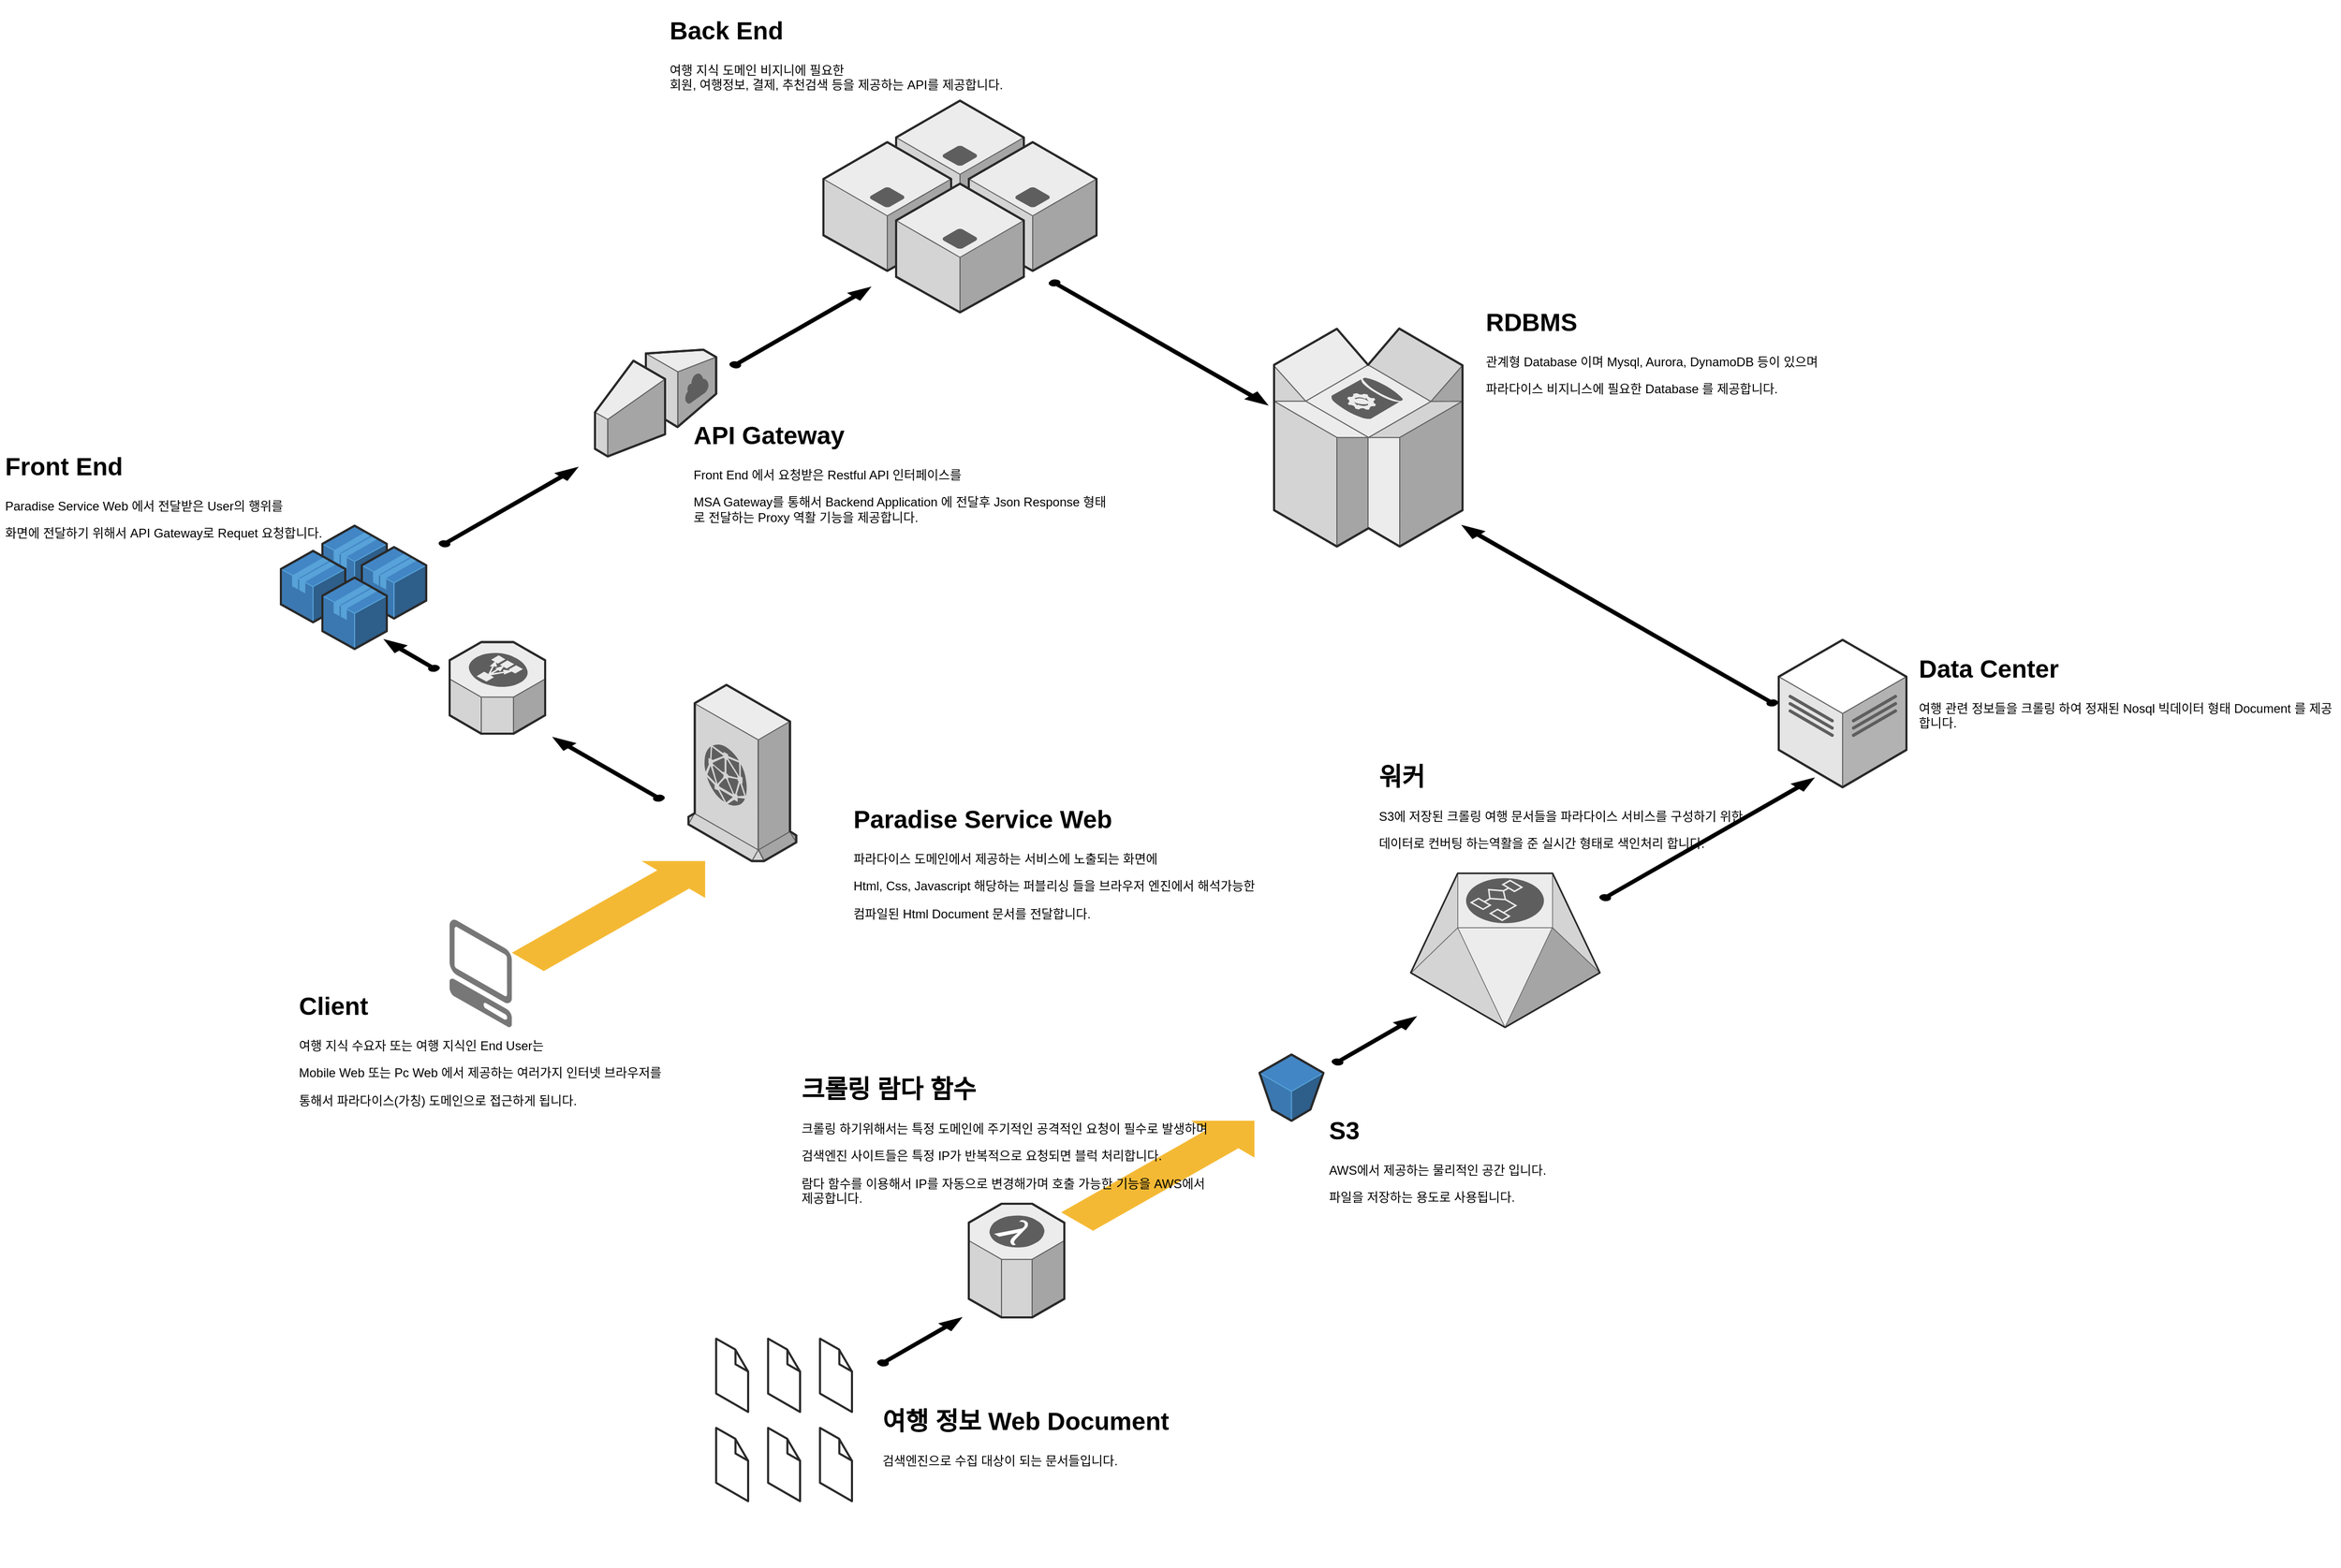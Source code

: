 <mxfile version="16.0.3" type="github">
  <diagram id="Z6NiFY0h-oDoV4ST4Vd7" name="Page-1">
    <mxGraphModel dx="1272" dy="757" grid="1" gridSize="10" guides="1" tooltips="1" connect="1" arrows="1" fold="1" page="1" pageScale="1" pageWidth="2339" pageHeight="3300" math="0" shadow="0">
      <root>
        <mxCell id="0" />
        <mxCell id="1" parent="0" />
        <mxCell id="lUhxGxCZctTC5c8_h4Hy-3" value="" style="verticalLabelPosition=bottom;html=1;verticalAlign=top;strokeWidth=1;align=center;outlineConnect=0;dashed=0;outlineConnect=0;shape=mxgraph.aws3d.dataCenter;strokeColor=#5E5E5E;aspect=fixed;" vertex="1" parent="1">
          <mxGeometry x="1860" y="1006.6" width="123" height="142" as="geometry" />
        </mxCell>
        <mxCell id="lUhxGxCZctTC5c8_h4Hy-4" value="" style="verticalLabelPosition=bottom;html=1;verticalAlign=top;strokeWidth=1;align=center;outlineConnect=0;dashed=0;outlineConnect=0;shape=mxgraph.aws3d.file;aspect=fixed;strokeColor=#292929;" vertex="1" parent="1">
          <mxGeometry x="836.7" y="1680" width="30.8" height="70.6" as="geometry" />
        </mxCell>
        <mxCell id="lUhxGxCZctTC5c8_h4Hy-5" value="" style="verticalLabelPosition=bottom;html=1;verticalAlign=top;strokeWidth=1;align=center;outlineConnect=0;dashed=0;outlineConnect=0;shape=mxgraph.aws3d.file;aspect=fixed;strokeColor=#292929;" vertex="1" parent="1">
          <mxGeometry x="886.7" y="1680" width="30.8" height="70.6" as="geometry" />
        </mxCell>
        <mxCell id="lUhxGxCZctTC5c8_h4Hy-6" value="" style="verticalLabelPosition=bottom;html=1;verticalAlign=top;strokeWidth=1;align=center;outlineConnect=0;dashed=0;outlineConnect=0;shape=mxgraph.aws3d.file;aspect=fixed;strokeColor=#292929;" vertex="1" parent="1">
          <mxGeometry x="936.7" y="1680" width="30.8" height="70.6" as="geometry" />
        </mxCell>
        <mxCell id="lUhxGxCZctTC5c8_h4Hy-7" value="" style="verticalLabelPosition=bottom;html=1;verticalAlign=top;strokeWidth=1;align=center;outlineConnect=0;dashed=0;outlineConnect=0;shape=mxgraph.aws3d.file;aspect=fixed;strokeColor=#292929;" vertex="1" parent="1">
          <mxGeometry x="836.7" y="1766" width="30.8" height="70.6" as="geometry" />
        </mxCell>
        <mxCell id="lUhxGxCZctTC5c8_h4Hy-8" value="" style="verticalLabelPosition=bottom;html=1;verticalAlign=top;strokeWidth=1;align=center;outlineConnect=0;dashed=0;outlineConnect=0;shape=mxgraph.aws3d.file;aspect=fixed;strokeColor=#292929;" vertex="1" parent="1">
          <mxGeometry x="886.7" y="1766" width="30.8" height="70.6" as="geometry" />
        </mxCell>
        <mxCell id="lUhxGxCZctTC5c8_h4Hy-9" value="" style="verticalLabelPosition=bottom;html=1;verticalAlign=top;strokeWidth=1;align=center;outlineConnect=0;dashed=0;outlineConnect=0;shape=mxgraph.aws3d.file;aspect=fixed;strokeColor=#292929;" vertex="1" parent="1">
          <mxGeometry x="936.7" y="1766" width="30.8" height="70.6" as="geometry" />
        </mxCell>
        <mxCell id="lUhxGxCZctTC5c8_h4Hy-10" value="" style="verticalLabelPosition=bottom;html=1;verticalAlign=top;strokeWidth=1;align=center;outlineConnect=0;dashed=0;outlineConnect=0;shape=mxgraph.aws3d.client;aspect=fixed;strokeColor=none;fillColor=#777777;" vertex="1" parent="1">
          <mxGeometry x="580" y="1276" width="60" height="104" as="geometry" />
        </mxCell>
        <mxCell id="lUhxGxCZctTC5c8_h4Hy-11" value="" style="verticalLabelPosition=bottom;html=1;verticalAlign=top;strokeWidth=1;align=center;outlineConnect=0;dashed=0;outlineConnect=0;shape=mxgraph.aws3d.flatEdge;fillColor=#000000;aspect=fixed;" vertex="1" parent="1">
          <mxGeometry x="640" y="1219.8" width="186.09" height="106" as="geometry" />
        </mxCell>
        <mxCell id="lUhxGxCZctTC5c8_h4Hy-12" value="" style="verticalLabelPosition=bottom;html=1;verticalAlign=top;strokeWidth=1;align=center;outlineConnect=0;dashed=0;outlineConnect=0;shape=mxgraph.aws3d.internetGateway;fillColor=#ECECEC;strokeColor=#5E5E5E;aspect=fixed;rotation=0;" vertex="1" parent="1">
          <mxGeometry x="720" y="727" width="116.7" height="102.8" as="geometry" />
        </mxCell>
        <mxCell id="lUhxGxCZctTC5c8_h4Hy-13" value="" style="verticalLabelPosition=bottom;html=1;verticalAlign=top;strokeWidth=1;align=center;outlineConnect=0;dashed=0;outlineConnect=0;shape=mxgraph.aws3d.application_server;fillColor=#ECECEC;strokeColor=#5E5E5E;aspect=fixed;" vertex="1" parent="1">
          <mxGeometry x="1010" y="487" width="123" height="124" as="geometry" />
        </mxCell>
        <mxCell id="lUhxGxCZctTC5c8_h4Hy-14" value="" style="verticalLabelPosition=bottom;html=1;verticalAlign=top;strokeWidth=1;align=center;outlineConnect=0;dashed=0;outlineConnect=0;shape=mxgraph.aws3d.application_server;fillColor=#ECECEC;strokeColor=#5E5E5E;aspect=fixed;" vertex="1" parent="1">
          <mxGeometry x="940" y="527" width="123" height="124" as="geometry" />
        </mxCell>
        <mxCell id="lUhxGxCZctTC5c8_h4Hy-15" value="" style="verticalLabelPosition=bottom;html=1;verticalAlign=top;strokeWidth=1;align=center;outlineConnect=0;dashed=0;outlineConnect=0;shape=mxgraph.aws3d.application_server;fillColor=#ECECEC;strokeColor=#5E5E5E;aspect=fixed;" vertex="1" parent="1">
          <mxGeometry x="1080" y="527" width="123" height="124" as="geometry" />
        </mxCell>
        <mxCell id="lUhxGxCZctTC5c8_h4Hy-16" value="" style="verticalLabelPosition=bottom;html=1;verticalAlign=top;strokeWidth=1;align=center;outlineConnect=0;dashed=0;outlineConnect=0;shape=mxgraph.aws3d.application_server;fillColor=#ECECEC;strokeColor=#5E5E5E;aspect=fixed;" vertex="1" parent="1">
          <mxGeometry x="1010" y="567" width="123" height="124" as="geometry" />
        </mxCell>
        <mxCell id="lUhxGxCZctTC5c8_h4Hy-17" value="" style="verticalLabelPosition=bottom;html=1;verticalAlign=top;strokeWidth=1;align=center;outlineConnect=0;dashed=0;outlineConnect=0;shape=mxgraph.aws3d.arrowNE;fillColor=#000000;aspect=fixed;" vertex="1" parent="1">
          <mxGeometry x="850" y="667" width="135" height="77.14" as="geometry" />
        </mxCell>
        <mxCell id="lUhxGxCZctTC5c8_h4Hy-18" value="&lt;h1&gt;Client&lt;/h1&gt;&lt;p&gt;여행 지식 수요자&amp;nbsp;&lt;span&gt;또는&amp;nbsp;&lt;/span&gt;&lt;span&gt;여행 지식인 End User는&lt;/span&gt;&lt;/p&gt;&lt;p&gt;&lt;span&gt;Mobile Web 또는 Pc Web 에서 제공하는 여러가지 인터넷 브라우저를&lt;/span&gt;&lt;/p&gt;&lt;p&gt;&lt;span&gt;통해서 파라다이스(가칭) 도메인으로 접근하게 됩니다.&lt;/span&gt;&lt;/p&gt;" style="text;html=1;strokeColor=none;fillColor=none;spacing=5;spacingTop=-20;whiteSpace=wrap;overflow=hidden;rounded=0;" vertex="1" parent="1">
          <mxGeometry x="430.0" y="1340" width="380" height="270" as="geometry" />
        </mxCell>
        <mxCell id="lUhxGxCZctTC5c8_h4Hy-20" value="&lt;h1&gt;API Gateway&lt;/h1&gt;&lt;p&gt;Front End 에서 요청받은 Restful API 인터페이스를&amp;nbsp;&lt;/p&gt;&lt;p&gt;MSA Gateway를 통해서 Backend Application 에 전달후 Json Response 형태로 전달하는 Proxy 역활 기능을 제공합니다.&lt;/p&gt;" style="text;html=1;strokeColor=none;fillColor=none;spacing=5;spacingTop=-20;whiteSpace=wrap;overflow=hidden;rounded=0;" vertex="1" parent="1">
          <mxGeometry x="810" y="790" width="410" height="160" as="geometry" />
        </mxCell>
        <mxCell id="lUhxGxCZctTC5c8_h4Hy-21" value="" style="verticalLabelPosition=bottom;html=1;verticalAlign=top;strokeWidth=1;align=center;outlineConnect=0;dashed=0;outlineConnect=0;shape=mxgraph.aws3d.cloudfront;fillColor=#ECECEC;strokeColor=#5E5E5E;aspect=fixed;" vertex="1" parent="1">
          <mxGeometry x="810" y="1050" width="103.8" height="169.8" as="geometry" />
        </mxCell>
        <mxCell id="lUhxGxCZctTC5c8_h4Hy-37" value="" style="verticalLabelPosition=bottom;html=1;verticalAlign=top;strokeWidth=1;align=center;outlineConnect=0;dashed=0;outlineConnect=0;shape=mxgraph.aws3d.application;fillColor=#4286c5;strokeColor=#57A2D8;aspect=fixed;" vertex="1" parent="1">
          <mxGeometry x="457.5" y="896.6" width="62" height="68.8" as="geometry" />
        </mxCell>
        <mxCell id="lUhxGxCZctTC5c8_h4Hy-38" value="" style="verticalLabelPosition=bottom;html=1;verticalAlign=top;strokeWidth=1;align=center;outlineConnect=0;dashed=0;outlineConnect=0;shape=mxgraph.aws3d.application;fillColor=#4286c5;strokeColor=#57A2D8;aspect=fixed;" vertex="1" parent="1">
          <mxGeometry x="495.45" y="917.2" width="62" height="68.8" as="geometry" />
        </mxCell>
        <mxCell id="lUhxGxCZctTC5c8_h4Hy-39" value="" style="verticalLabelPosition=bottom;html=1;verticalAlign=top;strokeWidth=1;align=center;outlineConnect=0;dashed=0;outlineConnect=0;shape=mxgraph.aws3d.arrowNW;fillColor=#000000;aspect=fixed;" vertex="1" parent="1">
          <mxGeometry x="517.5" y="1006.6" width="52.5" height="30" as="geometry" />
        </mxCell>
        <mxCell id="lUhxGxCZctTC5c8_h4Hy-40" value="" style="verticalLabelPosition=bottom;html=1;verticalAlign=top;strokeWidth=1;align=center;outlineConnect=0;dashed=0;outlineConnect=0;shape=mxgraph.aws3d.arrowNE;fillColor=#000000;aspect=fixed;" vertex="1" parent="1">
          <mxGeometry x="570" y="840.6" width="133" height="76" as="geometry" />
        </mxCell>
        <mxCell id="lUhxGxCZctTC5c8_h4Hy-41" value="" style="verticalLabelPosition=bottom;html=1;verticalAlign=top;strokeWidth=1;align=center;outlineConnect=0;dashed=0;outlineConnect=0;shape=mxgraph.aws3d.application;fillColor=#4286c5;strokeColor=#57A2D8;aspect=fixed;" vertex="1" parent="1">
          <mxGeometry x="417.5" y="920.82" width="62" height="68.8" as="geometry" />
        </mxCell>
        <mxCell id="lUhxGxCZctTC5c8_h4Hy-42" value="" style="verticalLabelPosition=bottom;html=1;verticalAlign=top;strokeWidth=1;align=center;outlineConnect=0;dashed=0;outlineConnect=0;shape=mxgraph.aws3d.application;fillColor=#4286c5;strokeColor=#57A2D8;aspect=fixed;" vertex="1" parent="1">
          <mxGeometry x="457.5" y="946.6" width="62" height="68.8" as="geometry" />
        </mxCell>
        <mxCell id="lUhxGxCZctTC5c8_h4Hy-43" value="&lt;h1&gt;Front End&lt;/h1&gt;&lt;p&gt;Paradise Service Web 에서 전달받은 User의 행위를&amp;nbsp;&lt;/p&gt;&lt;p&gt;화면에 전달하기 위해서 API Gateway로 Requet 요청합니다.&lt;/p&gt;" style="text;html=1;strokeColor=none;fillColor=none;spacing=5;spacingTop=-20;whiteSpace=wrap;overflow=hidden;rounded=0;" vertex="1" parent="1">
          <mxGeometry x="147.45" y="820" width="410" height="160" as="geometry" />
        </mxCell>
        <mxCell id="lUhxGxCZctTC5c8_h4Hy-44" value="&lt;h1&gt;Back End&lt;/h1&gt;&lt;p&gt;여행 지식 도메인 비지니에 필요한&amp;nbsp;&lt;br&gt;회원, 여행정보, 결제, 추천검색 등을 제공하는 API를 제공합니다.&lt;/p&gt;" style="text;html=1;strokeColor=none;fillColor=none;spacing=5;spacingTop=-20;whiteSpace=wrap;overflow=hidden;rounded=0;" vertex="1" parent="1">
          <mxGeometry x="786.63" y="400" width="410" height="160" as="geometry" />
        </mxCell>
        <mxCell id="lUhxGxCZctTC5c8_h4Hy-45" value="&lt;h1&gt;Paradise Service Web&lt;/h1&gt;&lt;p&gt;파라다이스 도메인에서 제공하는 서비스에 노출되는 화면에&amp;nbsp;&lt;/p&gt;&lt;p&gt;Html, Css, Javascript 해당하는 퍼블리싱 들을 브라우저 엔진에서 해석가능한&amp;nbsp;&lt;/p&gt;&lt;p&gt;컴파일된 Html Document 문서를 전달합니다.&lt;/p&gt;" style="text;html=1;strokeColor=none;fillColor=none;spacing=5;spacingTop=-20;whiteSpace=wrap;overflow=hidden;rounded=0;" vertex="1" parent="1">
          <mxGeometry x="964" y="1160" width="410" height="160" as="geometry" />
        </mxCell>
        <mxCell id="lUhxGxCZctTC5c8_h4Hy-46" value="" style="verticalLabelPosition=bottom;html=1;verticalAlign=top;strokeWidth=1;align=center;outlineConnect=0;dashed=0;outlineConnect=0;shape=mxgraph.aws3d.s3Bucket;fillColor=#4286c5;strokeColor=#57A2D8;aspect=fixed;" vertex="1" parent="1">
          <mxGeometry x="1360" y="1406.2" width="61.5" height="63.8" as="geometry" />
        </mxCell>
        <mxCell id="lUhxGxCZctTC5c8_h4Hy-47" value="" style="verticalLabelPosition=bottom;html=1;verticalAlign=top;strokeWidth=1;align=center;outlineConnect=0;dashed=0;outlineConnect=0;shape=mxgraph.aws3d.lambda;fillColor=#ECECEC;strokeColor=#5E5E5E;aspect=fixed;" vertex="1" parent="1">
          <mxGeometry x="1080" y="1550" width="92" height="109.5" as="geometry" />
        </mxCell>
        <mxCell id="lUhxGxCZctTC5c8_h4Hy-48" value="" style="verticalLabelPosition=bottom;html=1;verticalAlign=top;strokeWidth=1;align=center;outlineConnect=0;dashed=0;outlineConnect=0;shape=mxgraph.aws3d.elasticLoadBalancing;fillColor=#ECECEC;strokeColor=#5E5E5E;aspect=fixed;" vertex="1" parent="1">
          <mxGeometry x="580" y="1008.8" width="92" height="88.17" as="geometry" />
        </mxCell>
        <mxCell id="lUhxGxCZctTC5c8_h4Hy-49" value="" style="verticalLabelPosition=bottom;html=1;verticalAlign=top;strokeWidth=1;align=center;outlineConnect=0;dashed=0;outlineConnect=0;shape=mxgraph.aws3d.arrowNW;fillColor=#000000;aspect=fixed;" vertex="1" parent="1">
          <mxGeometry x="680" y="1100.81" width="106.63" height="60.93" as="geometry" />
        </mxCell>
        <mxCell id="lUhxGxCZctTC5c8_h4Hy-50" value="" style="verticalLabelPosition=bottom;html=1;verticalAlign=top;strokeWidth=1;align=center;outlineConnect=0;dashed=0;outlineConnect=0;shape=mxgraph.aws3d.flatEdge;fillColor=#000000;aspect=fixed;" vertex="1" parent="1">
          <mxGeometry x="1169" y="1470" width="186.09" height="106" as="geometry" />
        </mxCell>
        <mxCell id="lUhxGxCZctTC5c8_h4Hy-51" value="" style="verticalLabelPosition=bottom;html=1;verticalAlign=top;strokeWidth=1;align=center;outlineConnect=0;dashed=0;outlineConnect=0;shape=mxgraph.aws3d.workflowService;fillColor=#ECECEC;strokeColor=#5E5E5E;aspect=fixed;" vertex="1" parent="1">
          <mxGeometry x="1505.6" y="1231.6" width="182.2" height="148.4" as="geometry" />
        </mxCell>
        <mxCell id="lUhxGxCZctTC5c8_h4Hy-52" value="" style="verticalLabelPosition=bottom;html=1;verticalAlign=top;strokeWidth=1;align=center;outlineConnect=0;dashed=0;outlineConnect=0;shape=mxgraph.aws3d.arrowNE;fillColor=#000000;aspect=fixed;" vertex="1" parent="1">
          <mxGeometry x="1430" y="1370" width="80.5" height="46" as="geometry" />
        </mxCell>
        <mxCell id="lUhxGxCZctTC5c8_h4Hy-53" value="" style="verticalLabelPosition=bottom;html=1;verticalAlign=top;strokeWidth=1;align=center;outlineConnect=0;dashed=0;outlineConnect=0;shape=mxgraph.aws3d.arrowNE;fillColor=#000000;aspect=fixed;" vertex="1" parent="1">
          <mxGeometry x="1687.8" y="1140" width="205.8" height="117.6" as="geometry" />
        </mxCell>
        <mxCell id="lUhxGxCZctTC5c8_h4Hy-54" value="" style="verticalLabelPosition=bottom;html=1;verticalAlign=top;strokeWidth=1;align=center;outlineConnect=0;dashed=0;outlineConnect=0;shape=mxgraph.aws3d.dynamoDb;fillColor=#ECECEC;strokeColor=#5E5E5E;aspect=fixed;" vertex="1" parent="1">
          <mxGeometry x="1374" y="706.6" width="181.5" height="210" as="geometry" />
        </mxCell>
        <mxCell id="lUhxGxCZctTC5c8_h4Hy-56" value="" style="verticalLabelPosition=bottom;html=1;verticalAlign=top;strokeWidth=1;align=center;outlineConnect=0;dashed=0;outlineConnect=0;shape=mxgraph.aws3d.arrowSE;fillColor=#000000;aspect=fixed;" vertex="1" parent="1">
          <mxGeometry x="1157.5" y="660" width="210" height="120" as="geometry" />
        </mxCell>
        <mxCell id="lUhxGxCZctTC5c8_h4Hy-57" value="" style="verticalLabelPosition=bottom;html=1;verticalAlign=top;strokeWidth=1;align=center;outlineConnect=0;dashed=0;outlineConnect=0;shape=mxgraph.aws3d.arrowNW;fillColor=#000000;aspect=fixed;" vertex="1" parent="1">
          <mxGeometry x="1555.5" y="896.6" width="303.45" height="173.4" as="geometry" />
        </mxCell>
        <mxCell id="lUhxGxCZctTC5c8_h4Hy-58" value="" style="verticalLabelPosition=bottom;html=1;verticalAlign=top;strokeWidth=1;align=center;outlineConnect=0;dashed=0;outlineConnect=0;shape=mxgraph.aws3d.arrowNE;fillColor=#000000;aspect=fixed;" vertex="1" parent="1">
          <mxGeometry x="992.25" y="1660" width="80.5" height="46" as="geometry" />
        </mxCell>
        <mxCell id="lUhxGxCZctTC5c8_h4Hy-59" value="&lt;h1&gt;RDBMS&lt;/h1&gt;&lt;p&gt;관계형 Database 이며 Mysql, Aurora, DynamoDB 등이 있으며&lt;/p&gt;&lt;p&gt;파라다이스 비지니스에 필요한 Database 를 제공합니다.&lt;/p&gt;" style="text;html=1;strokeColor=none;fillColor=none;spacing=5;spacingTop=-20;whiteSpace=wrap;overflow=hidden;rounded=0;" vertex="1" parent="1">
          <mxGeometry x="1573" y="680.6" width="410" height="160" as="geometry" />
        </mxCell>
        <mxCell id="lUhxGxCZctTC5c8_h4Hy-60" value="&lt;h1&gt;Data Center&lt;/h1&gt;&lt;p&gt;여행 관련 정보들을 크롤링 하여 정재된 Nosql 빅데이터 형태 Document 를 제공합니다.&lt;/p&gt;&lt;p&gt;&lt;br&gt;&lt;/p&gt;&lt;p&gt;&lt;br&gt;&lt;/p&gt;" style="text;html=1;strokeColor=none;fillColor=none;spacing=5;spacingTop=-20;whiteSpace=wrap;overflow=hidden;rounded=0;" vertex="1" parent="1">
          <mxGeometry x="1990" y="1015.4" width="410" height="160" as="geometry" />
        </mxCell>
        <mxCell id="lUhxGxCZctTC5c8_h4Hy-61" value="&lt;h1&gt;여행 정보 Web Document&lt;/h1&gt;&lt;p&gt;검색엔진으로 수집 대상이 되는 문서들입니다.&lt;/p&gt;&lt;p&gt;&lt;br&gt;&lt;/p&gt;&lt;p&gt;&lt;br&gt;&lt;/p&gt;" style="text;html=1;strokeColor=none;fillColor=none;spacing=5;spacingTop=-20;whiteSpace=wrap;overflow=hidden;rounded=0;" vertex="1" parent="1">
          <mxGeometry x="992.25" y="1740" width="410" height="160" as="geometry" />
        </mxCell>
        <mxCell id="lUhxGxCZctTC5c8_h4Hy-62" value="&lt;h1&gt;크롤링 람다 함수&lt;/h1&gt;&lt;p&gt;크롤링 하기위해서는 특정 도메인에 주기적인 공격적인 요청이 필수로 발생하며&lt;/p&gt;&lt;p&gt;검색엔진 사이트들은 특정 IP가 반복적으로 요청되면 블럭 처리합니다.&lt;/p&gt;&lt;p&gt;람다 함수를 이용해서 IP를 자동으로 변경해가며 호출 가능한 기능을 AWS에서 제공합니다.&lt;/p&gt;&lt;p&gt;&lt;br&gt;&lt;/p&gt;&lt;p&gt;&lt;br&gt;&lt;/p&gt;" style="text;html=1;strokeColor=none;fillColor=none;spacing=5;spacingTop=-20;whiteSpace=wrap;overflow=hidden;rounded=0;" vertex="1" parent="1">
          <mxGeometry x="913.8" y="1420" width="410" height="160" as="geometry" />
        </mxCell>
        <mxCell id="lUhxGxCZctTC5c8_h4Hy-63" value="&lt;h1&gt;S3&lt;/h1&gt;&lt;p&gt;AWS에서 제공하는 물리적인 공간 입니다.&lt;/p&gt;&lt;p&gt;파일을 저장하는 용도로 사용됩니다.&lt;/p&gt;&lt;p&gt;&lt;br&gt;&lt;/p&gt;&lt;p&gt;&lt;br&gt;&lt;/p&gt;" style="text;html=1;strokeColor=none;fillColor=none;spacing=5;spacingTop=-20;whiteSpace=wrap;overflow=hidden;rounded=0;" vertex="1" parent="1">
          <mxGeometry x="1421.5" y="1460" width="410" height="160" as="geometry" />
        </mxCell>
        <mxCell id="lUhxGxCZctTC5c8_h4Hy-64" value="&lt;h1&gt;워커&lt;/h1&gt;&lt;p&gt;S3에 저장된 크롤링 여행 문서들을 파라다이스 서비스를 구성하기 위한&lt;/p&gt;&lt;p&gt;데이터로 컨버팅 하는역활을 준 실시간 형태로 색인처리 합니다.&lt;/p&gt;&lt;p&gt;&lt;br&gt;&lt;/p&gt;" style="text;html=1;strokeColor=none;fillColor=none;spacing=5;spacingTop=-20;whiteSpace=wrap;overflow=hidden;rounded=0;" vertex="1" parent="1">
          <mxGeometry x="1470" y="1118.8" width="410" height="160" as="geometry" />
        </mxCell>
      </root>
    </mxGraphModel>
  </diagram>
</mxfile>
